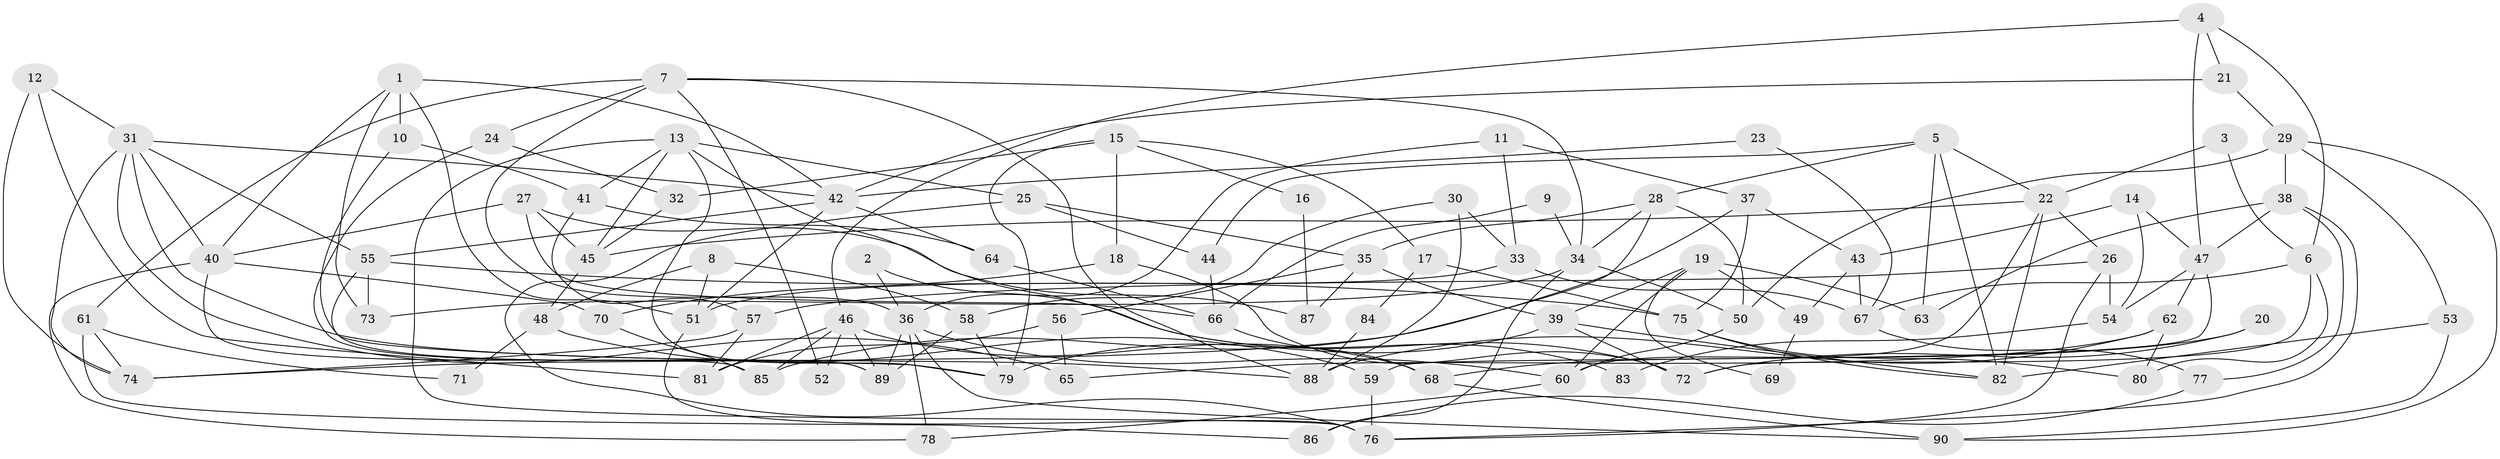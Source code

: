// coarse degree distribution, {5: 0.1, 7: 0.11666666666666667, 2: 0.13333333333333333, 4: 0.15, 8: 0.11666666666666667, 6: 0.13333333333333333, 3: 0.21666666666666667, 9: 0.03333333333333333}
// Generated by graph-tools (version 1.1) at 2025/24/03/03/25 07:24:01]
// undirected, 90 vertices, 180 edges
graph export_dot {
graph [start="1"]
  node [color=gray90,style=filled];
  1;
  2;
  3;
  4;
  5;
  6;
  7;
  8;
  9;
  10;
  11;
  12;
  13;
  14;
  15;
  16;
  17;
  18;
  19;
  20;
  21;
  22;
  23;
  24;
  25;
  26;
  27;
  28;
  29;
  30;
  31;
  32;
  33;
  34;
  35;
  36;
  37;
  38;
  39;
  40;
  41;
  42;
  43;
  44;
  45;
  46;
  47;
  48;
  49;
  50;
  51;
  52;
  53;
  54;
  55;
  56;
  57;
  58;
  59;
  60;
  61;
  62;
  63;
  64;
  65;
  66;
  67;
  68;
  69;
  70;
  71;
  72;
  73;
  74;
  75;
  76;
  77;
  78;
  79;
  80;
  81;
  82;
  83;
  84;
  85;
  86;
  87;
  88;
  89;
  90;
  1 -- 40;
  1 -- 73;
  1 -- 10;
  1 -- 42;
  1 -- 51;
  2 -- 36;
  2 -- 72;
  3 -- 6;
  3 -- 22;
  4 -- 47;
  4 -- 21;
  4 -- 6;
  4 -- 46;
  5 -- 22;
  5 -- 63;
  5 -- 28;
  5 -- 44;
  5 -- 82;
  6 -- 80;
  6 -- 67;
  6 -- 72;
  7 -- 36;
  7 -- 34;
  7 -- 24;
  7 -- 52;
  7 -- 61;
  7 -- 88;
  8 -- 51;
  8 -- 58;
  8 -- 48;
  9 -- 34;
  9 -- 66;
  10 -- 41;
  10 -- 79;
  11 -- 33;
  11 -- 36;
  11 -- 37;
  12 -- 74;
  12 -- 31;
  12 -- 81;
  13 -- 45;
  13 -- 25;
  13 -- 41;
  13 -- 76;
  13 -- 79;
  13 -- 83;
  14 -- 43;
  14 -- 54;
  14 -- 47;
  15 -- 32;
  15 -- 79;
  15 -- 16;
  15 -- 17;
  15 -- 18;
  16 -- 87;
  17 -- 75;
  17 -- 84;
  18 -- 72;
  18 -- 70;
  19 -- 39;
  19 -- 60;
  19 -- 49;
  19 -- 63;
  19 -- 69;
  20 -- 72;
  20 -- 68;
  21 -- 42;
  21 -- 29;
  22 -- 60;
  22 -- 82;
  22 -- 26;
  22 -- 45;
  23 -- 42;
  23 -- 67;
  24 -- 89;
  24 -- 32;
  25 -- 44;
  25 -- 76;
  25 -- 35;
  26 -- 57;
  26 -- 54;
  26 -- 76;
  27 -- 45;
  27 -- 40;
  27 -- 66;
  27 -- 87;
  28 -- 50;
  28 -- 34;
  28 -- 35;
  28 -- 85;
  29 -- 53;
  29 -- 38;
  29 -- 50;
  29 -- 90;
  30 -- 88;
  30 -- 58;
  30 -- 33;
  31 -- 42;
  31 -- 74;
  31 -- 40;
  31 -- 55;
  31 -- 65;
  31 -- 88;
  32 -- 45;
  33 -- 51;
  33 -- 67;
  34 -- 50;
  34 -- 73;
  34 -- 86;
  35 -- 39;
  35 -- 56;
  35 -- 87;
  36 -- 89;
  36 -- 90;
  36 -- 60;
  36 -- 78;
  37 -- 75;
  37 -- 43;
  37 -- 74;
  38 -- 76;
  38 -- 47;
  38 -- 63;
  38 -- 77;
  39 -- 79;
  39 -- 72;
  39 -- 82;
  40 -- 70;
  40 -- 78;
  40 -- 85;
  41 -- 57;
  41 -- 64;
  42 -- 51;
  42 -- 55;
  42 -- 64;
  43 -- 67;
  43 -- 49;
  44 -- 66;
  45 -- 48;
  46 -- 85;
  46 -- 52;
  46 -- 68;
  46 -- 81;
  46 -- 89;
  47 -- 62;
  47 -- 54;
  47 -- 59;
  48 -- 59;
  48 -- 71;
  49 -- 69;
  50 -- 60;
  51 -- 76;
  53 -- 82;
  53 -- 90;
  54 -- 83;
  55 -- 73;
  55 -- 75;
  55 -- 89;
  56 -- 81;
  56 -- 65;
  57 -- 81;
  57 -- 74;
  58 -- 89;
  58 -- 79;
  59 -- 76;
  60 -- 78;
  61 -- 86;
  61 -- 71;
  61 -- 74;
  62 -- 65;
  62 -- 88;
  62 -- 80;
  64 -- 66;
  66 -- 68;
  67 -- 77;
  68 -- 90;
  70 -- 85;
  75 -- 82;
  75 -- 80;
  77 -- 86;
  84 -- 88;
}
